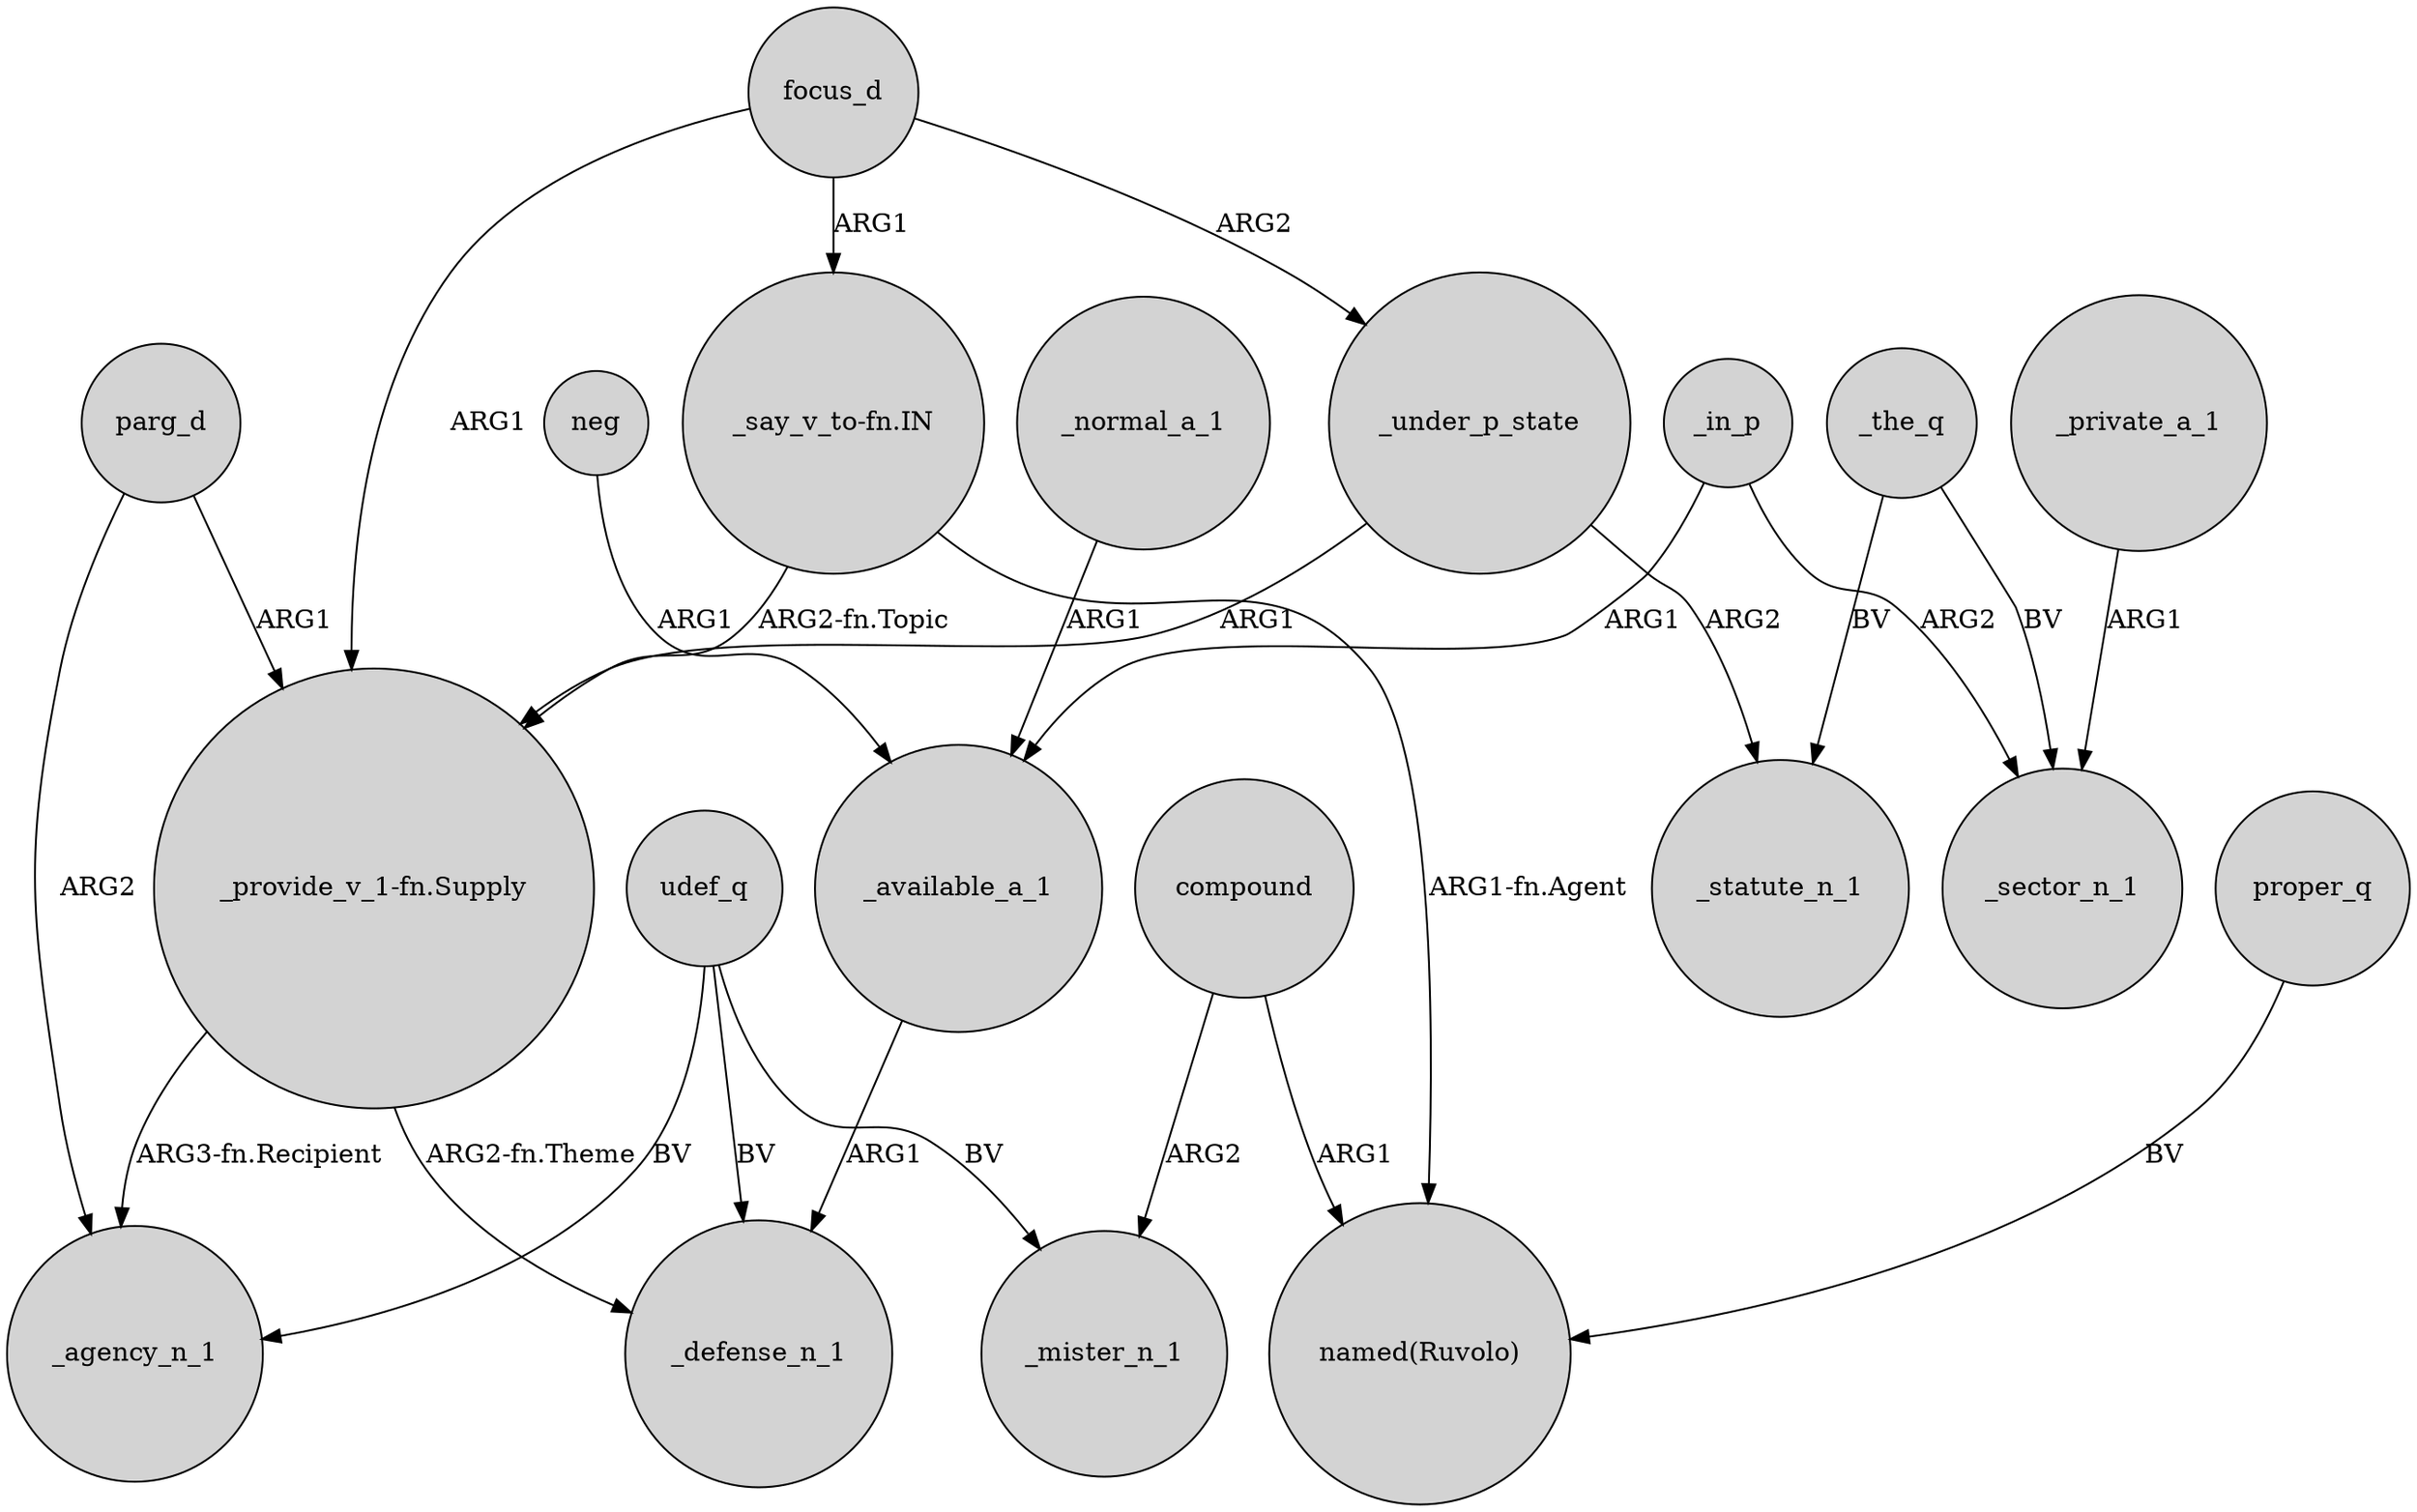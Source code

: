 digraph {
	node [shape=circle style=filled]
	_normal_a_1 -> _available_a_1 [label=ARG1]
	_in_p -> _sector_n_1 [label=ARG2]
	"_provide_v_1-fn.Supply" -> _agency_n_1 [label="ARG3-fn.Recipient"]
	_in_p -> _available_a_1 [label=ARG1]
	compound -> _mister_n_1 [label=ARG2]
	_under_p_state -> _statute_n_1 [label=ARG2]
	proper_q -> "named(Ruvolo)" [label=BV]
	udef_q -> _mister_n_1 [label=BV]
	"_say_v_to-fn.IN" -> "named(Ruvolo)" [label="ARG1-fn.Agent"]
	"_say_v_to-fn.IN" -> "_provide_v_1-fn.Supply" [label="ARG2-fn.Topic"]
	parg_d -> _agency_n_1 [label=ARG2]
	neg -> _available_a_1 [label=ARG1]
	udef_q -> _defense_n_1 [label=BV]
	_under_p_state -> "_provide_v_1-fn.Supply" [label=ARG1]
	_the_q -> _statute_n_1 [label=BV]
	focus_d -> "_provide_v_1-fn.Supply" [label=ARG1]
	udef_q -> _agency_n_1 [label=BV]
	_private_a_1 -> _sector_n_1 [label=ARG1]
	_available_a_1 -> _defense_n_1 [label=ARG1]
	parg_d -> "_provide_v_1-fn.Supply" [label=ARG1]
	"_provide_v_1-fn.Supply" -> _defense_n_1 [label="ARG2-fn.Theme"]
	focus_d -> _under_p_state [label=ARG2]
	focus_d -> "_say_v_to-fn.IN" [label=ARG1]
	_the_q -> _sector_n_1 [label=BV]
	compound -> "named(Ruvolo)" [label=ARG1]
}
